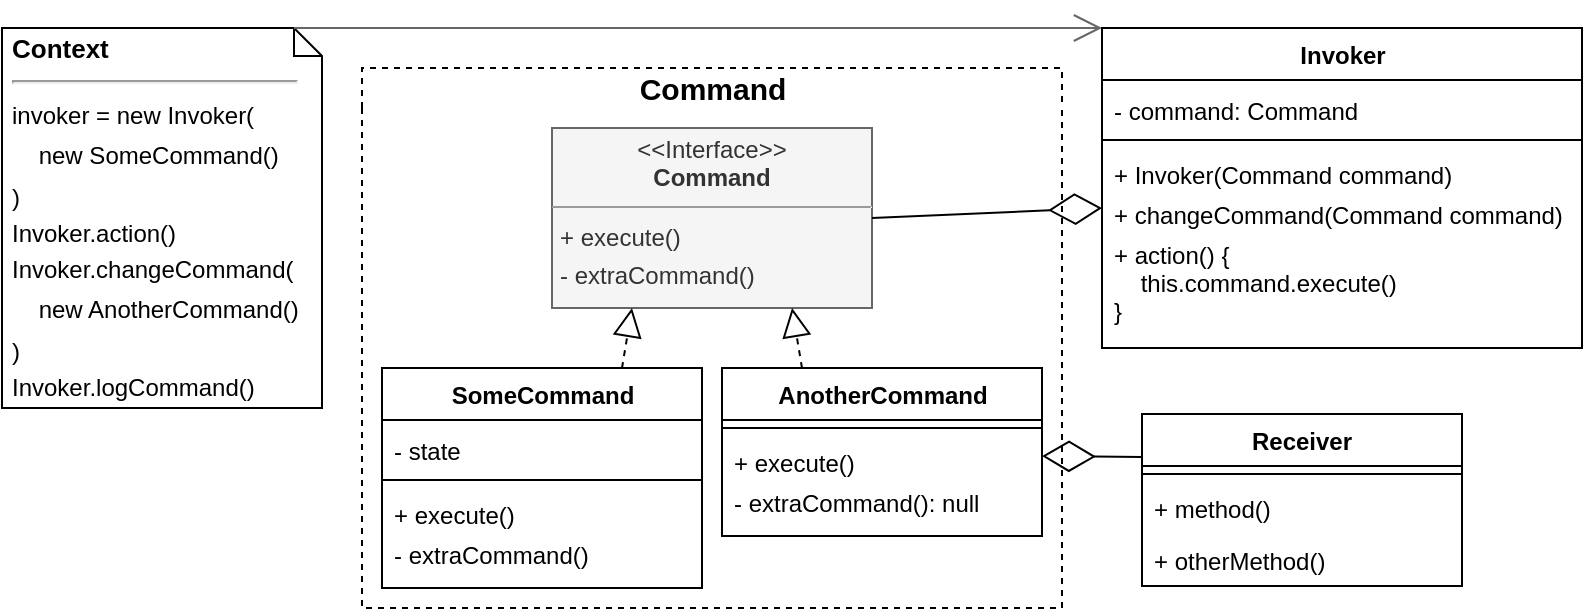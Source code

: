 <mxfile version="13.7.8" type="device"><diagram id="qiP4dvne9bzby8HWUtrK" name="Страница 1"><mxGraphModel dx="1086" dy="806" grid="0" gridSize="10" guides="1" tooltips="1" connect="1" arrows="1" fold="1" page="0" pageScale="1" pageWidth="827" pageHeight="1169" math="0" shadow="0"><root><mxCell id="0"/><mxCell id="1" parent="0"/><mxCell id="0nS-Awr77kLhg2-OKDxf-1" value="Command" style="swimlane;html=1;horizontal=1;startSize=20;fillColor=none;strokeColor=#000000;rounded=0;comic=0;fontSize=15;dashed=1;swimlaneLine=0;shadow=0;glass=0;perimeterSpacing=0;labelBackgroundColor=none;collapsible=0;" parent="1" vertex="1"><mxGeometry x="200" y="40" width="350" height="270" as="geometry"><mxRectangle x="110" y="60" width="100" height="20" as="alternateBounds"/></mxGeometry></mxCell><mxCell id="0nS-Awr77kLhg2-OKDxf-8" value="AnotherCommand" style="swimlane;fontStyle=1;align=center;verticalAlign=top;childLayout=stackLayout;horizontal=1;startSize=26;horizontalStack=0;resizeParent=1;resizeParentMax=0;resizeLast=0;collapsible=0;marginBottom=0;rounded=0;shadow=0;glass=0;comic=0;strokeWidth=1;fontSize=12;labelBackgroundColor=none;fillColor=#ffffff;html=1;" parent="0nS-Awr77kLhg2-OKDxf-1" vertex="1"><mxGeometry x="180" y="150" width="160" height="84" as="geometry"/></mxCell><mxCell id="0nS-Awr77kLhg2-OKDxf-9" value="" style="line;strokeWidth=1;fillColor=none;align=left;verticalAlign=middle;spacingTop=-1;spacingLeft=3;spacingRight=3;rotatable=0;labelPosition=right;points=[];portConstraint=eastwest;" parent="0nS-Awr77kLhg2-OKDxf-8" vertex="1"><mxGeometry y="26" width="160" height="8" as="geometry"/></mxCell><mxCell id="0nS-Awr77kLhg2-OKDxf-10" value="+ execute()" style="text;strokeColor=none;fillColor=none;align=left;verticalAlign=top;spacingLeft=4;spacingRight=4;overflow=hidden;rotatable=0;points=[[0,0.5],[1,0.5]];portConstraint=eastwest;" parent="0nS-Awr77kLhg2-OKDxf-8" vertex="1"><mxGeometry y="34" width="160" height="20" as="geometry"/></mxCell><mxCell id="0nS-Awr77kLhg2-OKDxf-11" value="- extraCommand(): null" style="text;strokeColor=none;fillColor=none;align=left;verticalAlign=top;spacingLeft=4;spacingRight=4;overflow=hidden;rotatable=0;points=[[0,0.5],[1,0.5]];portConstraint=eastwest;" parent="0nS-Awr77kLhg2-OKDxf-8" vertex="1"><mxGeometry y="54" width="160" height="30" as="geometry"/></mxCell><mxCell id="0nS-Awr77kLhg2-OKDxf-3" value="SomeCommand" style="swimlane;fontStyle=1;align=center;verticalAlign=top;childLayout=stackLayout;horizontal=1;startSize=26;horizontalStack=0;resizeParent=1;resizeParentMax=0;resizeLast=0;collapsible=0;marginBottom=0;rounded=0;shadow=0;glass=0;comic=0;strokeWidth=1;fontSize=12;labelBackgroundColor=none;fillColor=#ffffff;html=1;" parent="0nS-Awr77kLhg2-OKDxf-1" vertex="1"><mxGeometry x="10.0" y="150" width="160" height="110" as="geometry"/></mxCell><mxCell id="0nS-Awr77kLhg2-OKDxf-4" value="- state" style="text;strokeColor=none;fillColor=none;align=left;verticalAlign=top;spacingLeft=4;spacingRight=4;overflow=hidden;rotatable=0;points=[[0,0.5],[1,0.5]];portConstraint=eastwest;spacingTop=2;" parent="0nS-Awr77kLhg2-OKDxf-3" vertex="1"><mxGeometry y="26" width="160" height="26" as="geometry"/></mxCell><mxCell id="0nS-Awr77kLhg2-OKDxf-5" value="" style="line;strokeWidth=1;fillColor=none;align=left;verticalAlign=middle;spacingTop=-1;spacingLeft=3;spacingRight=3;rotatable=0;labelPosition=right;points=[];portConstraint=eastwest;" parent="0nS-Awr77kLhg2-OKDxf-3" vertex="1"><mxGeometry y="52" width="160" height="8" as="geometry"/></mxCell><mxCell id="0nS-Awr77kLhg2-OKDxf-6" value="+ execute()" style="text;strokeColor=none;fillColor=none;align=left;verticalAlign=top;spacingLeft=4;spacingRight=4;overflow=hidden;rotatable=0;points=[[0,0.5],[1,0.5]];portConstraint=eastwest;" parent="0nS-Awr77kLhg2-OKDxf-3" vertex="1"><mxGeometry y="60" width="160" height="20" as="geometry"/></mxCell><mxCell id="0nS-Awr77kLhg2-OKDxf-7" value="- extraCommand()" style="text;strokeColor=none;fillColor=none;align=left;verticalAlign=top;spacingLeft=4;spacingRight=4;overflow=hidden;rotatable=0;points=[[0,0.5],[1,0.5]];portConstraint=eastwest;" parent="0nS-Awr77kLhg2-OKDxf-3" vertex="1"><mxGeometry y="80" width="160" height="30" as="geometry"/></mxCell><mxCell id="0nS-Awr77kLhg2-OKDxf-2" value="&lt;p style=&quot;margin: 4px 0px 0px ; text-align: center ; line-height: 120%&quot;&gt;&lt;span&gt;&amp;lt;&amp;lt;Interface&amp;gt;&amp;gt;&lt;/span&gt;&lt;br&gt;&lt;b&gt;Command&lt;/b&gt;&lt;/p&gt;&lt;hr size=&quot;1&quot;&gt;&lt;p style=&quot;margin: 0px 0px 0px 4px ; line-height: 160%&quot;&gt;+ execute()&lt;br&gt;&lt;/p&gt;&lt;p style=&quot;margin: 0px 0px 0px 4px ; line-height: 160%&quot;&gt;- extraCommand()&lt;/p&gt;" style="verticalAlign=top;align=left;overflow=fill;fontSize=12;fontFamily=Helvetica;html=1;rounded=0;shadow=0;glass=0;comic=0;labelBackgroundColor=none;labelBorderColor=none;imageAspect=1;noLabel=0;portConstraintRotation=0;snapToPoint=0;container=1;dropTarget=1;collapsible=0;autosize=0;spacingLeft=0;spacingRight=0;fontStyle=0;fillColor=#f5f5f5;strokeColor=#666666;fontColor=#333333;" parent="0nS-Awr77kLhg2-OKDxf-1" vertex="1"><mxGeometry x="95" y="30" width="160" height="90" as="geometry"/></mxCell><mxCell id="0nS-Awr77kLhg2-OKDxf-12" value="" style="endArrow=block;dashed=1;endFill=0;endSize=12;html=1;exitX=0.75;exitY=0;exitDx=0;exitDy=0;entryX=0.25;entryY=1;entryDx=0;entryDy=0;" parent="0nS-Awr77kLhg2-OKDxf-1" source="0nS-Awr77kLhg2-OKDxf-3" target="0nS-Awr77kLhg2-OKDxf-2" edge="1"><mxGeometry width="160" relative="1" as="geometry"><mxPoint x="110" y="160" as="sourcePoint"/><mxPoint x="270" y="160" as="targetPoint"/></mxGeometry></mxCell><mxCell id="0nS-Awr77kLhg2-OKDxf-13" value="" style="endArrow=block;dashed=1;endFill=0;endSize=12;html=1;exitX=0.25;exitY=0;exitDx=0;exitDy=0;entryX=0.75;entryY=1;entryDx=0;entryDy=0;" parent="0nS-Awr77kLhg2-OKDxf-1" source="0nS-Awr77kLhg2-OKDxf-8" target="0nS-Awr77kLhg2-OKDxf-2" edge="1"><mxGeometry width="160" relative="1" as="geometry"><mxPoint x="110" y="160" as="sourcePoint"/><mxPoint x="270" y="160" as="targetPoint"/></mxGeometry></mxCell><mxCell id="0nS-Awr77kLhg2-OKDxf-14" value="&lt;p style=&quot;line-height: 20%&quot;&gt;Context&lt;br&gt;&lt;/p&gt;&lt;hr&gt;&lt;span style=&quot;font-size: 12px ; font-weight: 400 ; line-height: 170%&quot;&gt;invoker = new Invoker(&lt;br&gt;&amp;nbsp; &amp;nbsp; new SomeCommand()&lt;br&gt;)&lt;br&gt;&lt;/span&gt;&lt;span style=&quot;font-size: 12px ; font-weight: 400&quot;&gt;Invoker.action()&lt;br&gt;&lt;/span&gt;&lt;span style=&quot;font-size: 12px ; font-weight: 400 ; line-height: 20.4px&quot;&gt;Invoker.changeCommand(&lt;br&gt;&amp;nbsp; &amp;nbsp; new AnotherCommand()&lt;br&gt;)&lt;br&gt;&lt;/span&gt;&lt;span style=&quot;font-size: 12px ; font-weight: 400&quot;&gt;Invoker.logCommand()&lt;/span&gt;&lt;br&gt;&lt;p&gt;&lt;/p&gt;" style="shape=note;size=14;verticalAlign=top;align=left;spacingTop=-13;rounded=0;shadow=0;glass=0;comic=0;strokeColor=#000000;fillColor=none;fontSize=13;fontStyle=1;labelBorderColor=none;whiteSpace=wrap;html=1;spacingLeft=0;spacingBottom=0;spacingRight=0;spacing=5;labelBackgroundColor=none;" parent="1" vertex="1"><mxGeometry x="20" y="20" width="160" height="190" as="geometry"/></mxCell><mxCell id="0nS-Awr77kLhg2-OKDxf-15" value="" style="endArrow=diamondThin;endFill=0;endSize=24;html=1;entryX=1;entryY=0.5;entryDx=0;entryDy=0;exitX=0;exitY=0.25;exitDx=0;exitDy=0;" parent="1" source="0nS-Awr77kLhg2-OKDxf-25" target="0nS-Awr77kLhg2-OKDxf-10" edge="1"><mxGeometry width="160" relative="1" as="geometry"><mxPoint x="460" y="-5141" as="sourcePoint"/><mxPoint x="620" y="-5141" as="targetPoint"/></mxGeometry></mxCell><mxCell id="0nS-Awr77kLhg2-OKDxf-16" value="" style="endArrow=diamondThin;endFill=0;endSize=24;html=1;entryX=0;entryY=0.5;entryDx=0;entryDy=0;exitX=1;exitY=0.5;exitDx=0;exitDy=0;" parent="1" source="0nS-Awr77kLhg2-OKDxf-2" target="0nS-Awr77kLhg2-OKDxf-23" edge="1"><mxGeometry width="160" relative="1" as="geometry"><mxPoint x="460" y="-5241" as="sourcePoint"/><mxPoint x="620" y="-5241" as="targetPoint"/></mxGeometry></mxCell><mxCell id="0nS-Awr77kLhg2-OKDxf-17" value="" style="endArrow=open;endFill=1;endSize=12;html=1;exitX=0;exitY=0;exitDx=146;exitDy=0;exitPerimeter=0;entryX=0;entryY=0;entryDx=0;entryDy=0;strokeColor=#666666;" parent="1" source="0nS-Awr77kLhg2-OKDxf-14" target="0nS-Awr77kLhg2-OKDxf-19" edge="1"><mxGeometry width="160" relative="1" as="geometry"><mxPoint x="381" y="-5110" as="sourcePoint"/><mxPoint x="541" y="-5110" as="targetPoint"/><Array as="points"/></mxGeometry></mxCell><mxCell id="0nS-Awr77kLhg2-OKDxf-19" value="Invoker" style="swimlane;fontStyle=1;align=center;verticalAlign=top;childLayout=stackLayout;horizontal=1;startSize=26;horizontalStack=0;resizeParent=1;resizeParentMax=0;resizeLast=0;collapsible=0;marginBottom=0;rounded=0;shadow=0;glass=0;comic=0;strokeWidth=1;fontSize=12;labelBackgroundColor=none;fillColor=#ffffff;html=1;" parent="1" vertex="1"><mxGeometry x="570" y="20" width="240" height="160" as="geometry"/></mxCell><mxCell id="0nS-Awr77kLhg2-OKDxf-20" value="- command: Command" style="text;strokeColor=none;fillColor=none;align=left;verticalAlign=top;spacingLeft=4;spacingRight=4;overflow=hidden;rotatable=0;points=[[0,0.5],[1,0.5]];portConstraint=eastwest;spacingTop=2;" parent="0nS-Awr77kLhg2-OKDxf-19" vertex="1"><mxGeometry y="26" width="240" height="26" as="geometry"/></mxCell><mxCell id="0nS-Awr77kLhg2-OKDxf-21" value="" style="line;strokeWidth=1;fillColor=none;align=left;verticalAlign=middle;spacingTop=-1;spacingLeft=3;spacingRight=3;rotatable=0;labelPosition=right;points=[];portConstraint=eastwest;" parent="0nS-Awr77kLhg2-OKDxf-19" vertex="1"><mxGeometry y="52" width="240" height="8" as="geometry"/></mxCell><mxCell id="0nS-Awr77kLhg2-OKDxf-22" value="+ Invoker(Command command)" style="text;strokeColor=none;fillColor=none;align=left;verticalAlign=top;spacingLeft=4;spacingRight=4;overflow=hidden;rotatable=0;points=[[0,0.5],[1,0.5]];portConstraint=eastwest;" parent="0nS-Awr77kLhg2-OKDxf-19" vertex="1"><mxGeometry y="60" width="240" height="20" as="geometry"/></mxCell><mxCell id="0nS-Awr77kLhg2-OKDxf-23" value="+ changeCommand(Command command)" style="text;strokeColor=none;fillColor=none;align=left;verticalAlign=top;spacingLeft=4;spacingRight=4;overflow=hidden;rotatable=0;points=[[0,0.5],[1,0.5]];portConstraint=eastwest;" parent="0nS-Awr77kLhg2-OKDxf-19" vertex="1"><mxGeometry y="80" width="240" height="20" as="geometry"/></mxCell><mxCell id="0nS-Awr77kLhg2-OKDxf-24" value="+ action() {&#10;    this.command.execute()&#10;}" style="text;strokeColor=none;fillColor=none;align=left;verticalAlign=top;spacingLeft=4;spacingRight=4;overflow=hidden;rotatable=0;points=[[0,0.5],[1,0.5]];portConstraint=eastwest;" parent="0nS-Awr77kLhg2-OKDxf-19" vertex="1"><mxGeometry y="100" width="240" height="60" as="geometry"/></mxCell><mxCell id="0nS-Awr77kLhg2-OKDxf-25" value="Receiver" style="swimlane;fontStyle=1;align=center;verticalAlign=top;childLayout=stackLayout;horizontal=1;startSize=26;horizontalStack=0;resizeParent=1;resizeParentMax=0;resizeLast=0;collapsible=0;marginBottom=0;" parent="1" vertex="1"><mxGeometry x="590" y="213" width="160" height="86" as="geometry"/></mxCell><mxCell id="0nS-Awr77kLhg2-OKDxf-26" value="" style="line;strokeWidth=1;fillColor=none;align=left;verticalAlign=middle;spacingTop=-1;spacingLeft=3;spacingRight=3;rotatable=0;labelPosition=right;points=[];portConstraint=eastwest;" parent="0nS-Awr77kLhg2-OKDxf-25" vertex="1"><mxGeometry y="26" width="160" height="8" as="geometry"/></mxCell><mxCell id="0nS-Awr77kLhg2-OKDxf-27" value="+ method()" style="text;strokeColor=none;fillColor=none;align=left;verticalAlign=top;spacingLeft=4;spacingRight=4;overflow=hidden;rotatable=0;points=[[0,0.5],[1,0.5]];portConstraint=eastwest;" parent="0nS-Awr77kLhg2-OKDxf-25" vertex="1"><mxGeometry y="34" width="160" height="26" as="geometry"/></mxCell><mxCell id="0nS-Awr77kLhg2-OKDxf-28" value="+ otherMethod()" style="text;strokeColor=none;fillColor=none;align=left;verticalAlign=top;spacingLeft=4;spacingRight=4;overflow=hidden;rotatable=0;points=[[0,0.5],[1,0.5]];portConstraint=eastwest;" parent="0nS-Awr77kLhg2-OKDxf-25" vertex="1"><mxGeometry y="60" width="160" height="26" as="geometry"/></mxCell></root></mxGraphModel></diagram></mxfile>